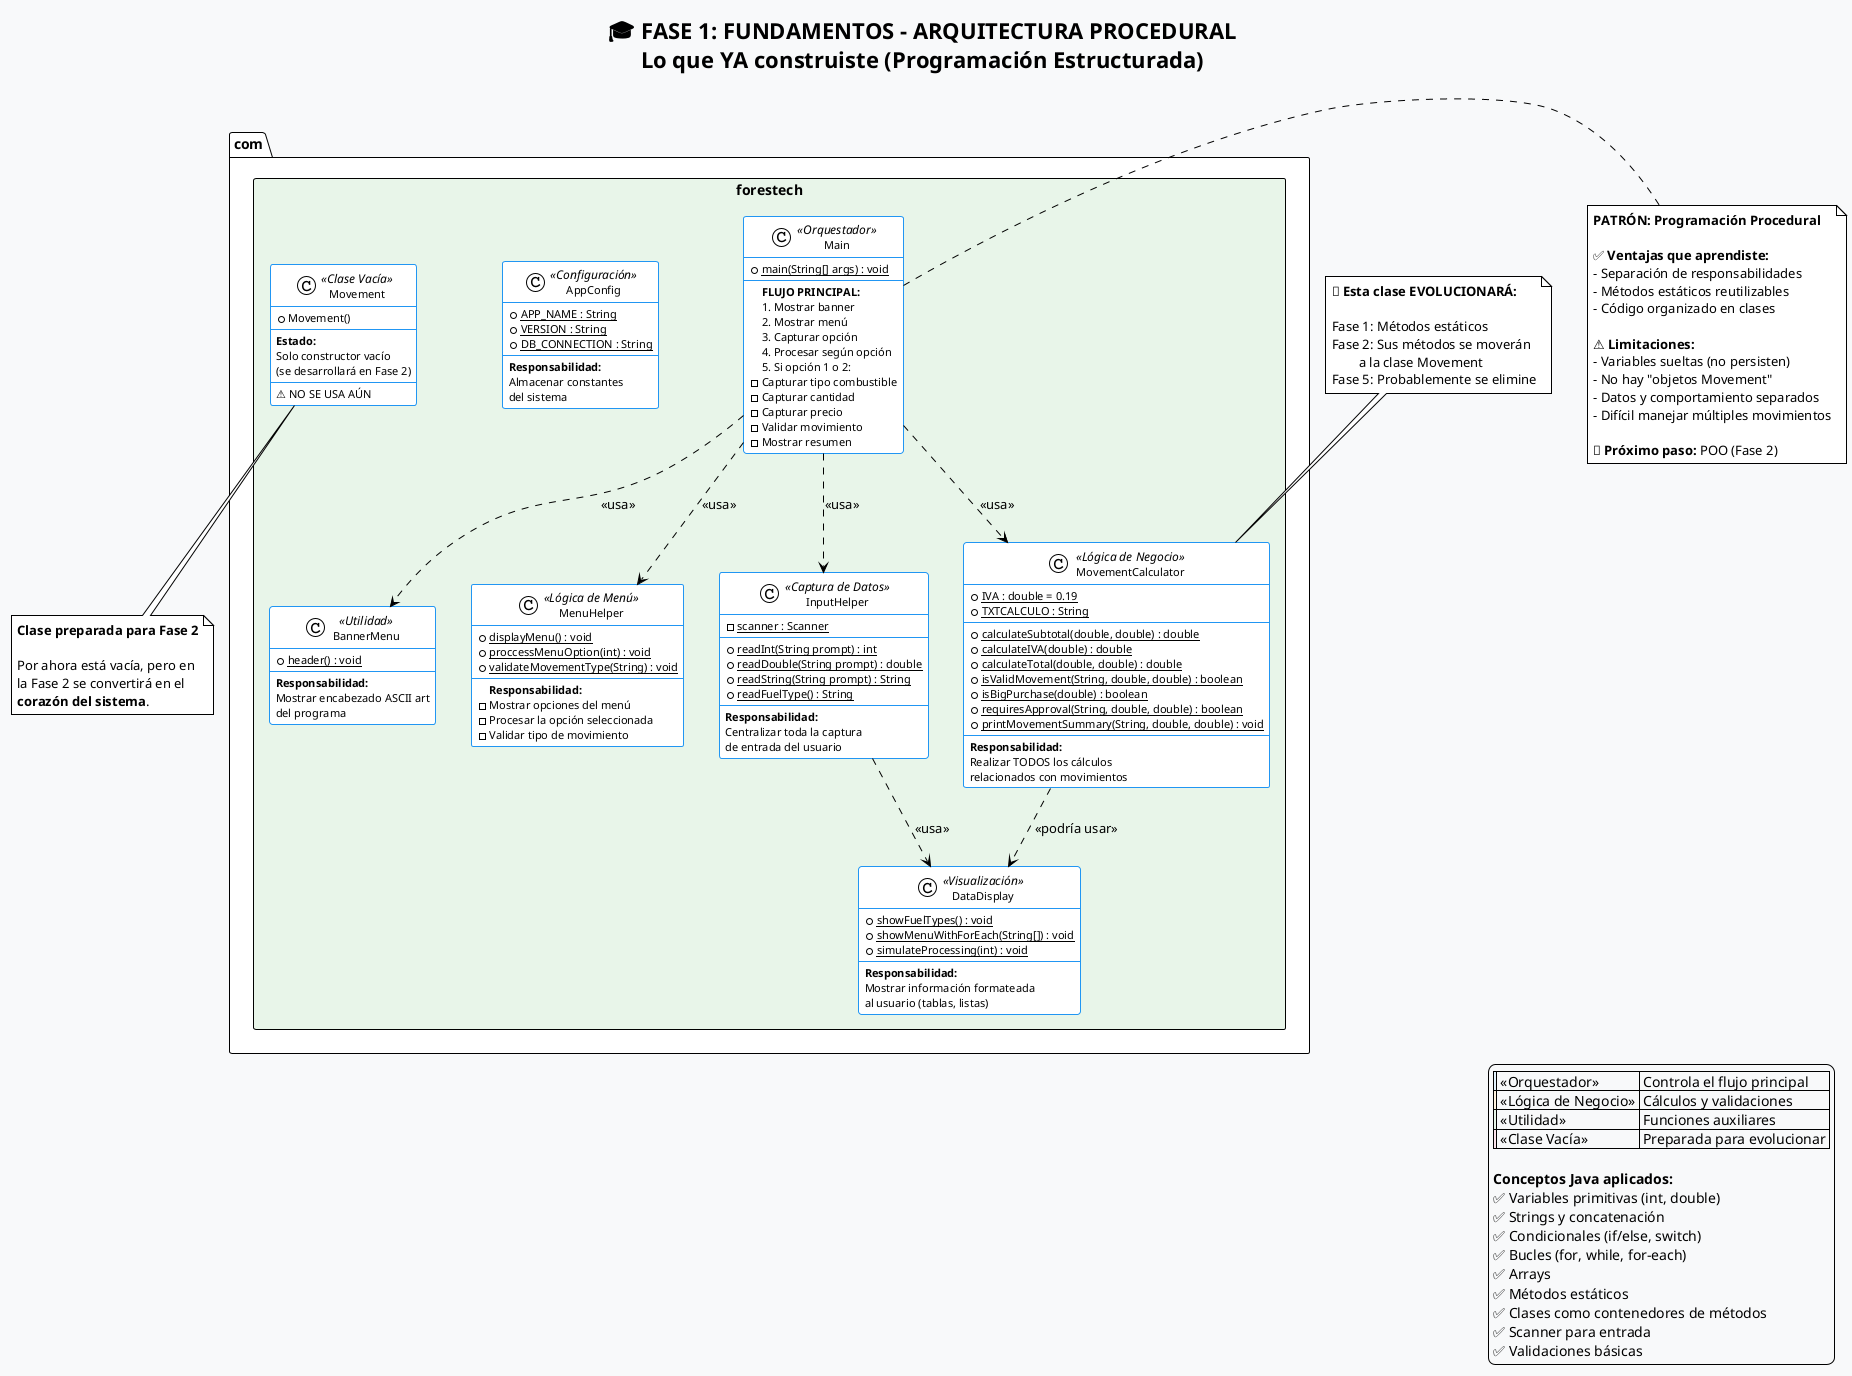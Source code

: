 @startuml FASE_01_FUNDAMENTOS
!theme plain
skinparam backgroundColor #F8F9FA
skinparam classFontSize 12
skinparam classAttributeFontSize 11
skinparam stereotypeCBackgroundColor #E3F2FD
skinparam classBackgroundColor #FFFFFF
skinparam classBorderColor #2196F3

title 🎓 FASE 1: FUNDAMENTOS - ARQUITECTURA PROCEDURAL\nLo que YA construiste (Programación Estructurada)

package "com.forestech" <<Rectangle>> #E8F5E9 {

    class Main <<Orquestador>> {
        {static} +main(String[] args) : void
        --
        **FLUJO PRINCIPAL:**
        1. Mostrar banner
        2. Mostrar menú
        3. Capturar opción
        4. Procesar según opción
        5. Si opción 1 o 2:
           - Capturar tipo combustible
           - Capturar cantidad
           - Capturar precio
           - Validar movimiento
           - Mostrar resumen
    }

    class BannerMenu <<Utilidad>> {
        {static} +header() : void
        --
        **Responsabilidad:**
        Mostrar encabezado ASCII art
        del programa
    }

    class MenuHelper <<Lógica de Menú>> {
        {static} +displayMenu() : void
        {static} +proccessMenuOption(int) : void
        {static} +validateMovementType(String) : void
        --
        **Responsabilidad:**
        - Mostrar opciones del menú
        - Procesar la opción seleccionada
        - Validar tipo de movimiento
    }

    class InputHelper <<Captura de Datos>> {
        {static} -scanner : Scanner
        --
        {static} +readInt(String prompt) : int
        {static} +readDouble(String prompt) : double
        {static} +readString(String prompt) : String
        {static} +readFuelType() : String
        --
        **Responsabilidad:**
        Centralizar toda la captura
        de entrada del usuario
    }

    class DataDisplay <<Visualización>> {
        {static} +showFuelTypes() : void
        {static} +showMenuWithForEach(String[]) : void
        {static} +simulateProcessing(int) : void
        --
        **Responsabilidad:**
        Mostrar información formateada
        al usuario (tablas, listas)
    }

    class MovementCalculator <<Lógica de Negocio>> {
        {static} +IVA : double = 0.19
        {static} +TXTCALCULO : String
        --
        {static} +calculateSubtotal(double, double) : double
        {static} +calculateIVA(double) : double
        {static} +calculateTotal(double, double) : double
        {static} +isValidMovement(String, double, double) : boolean
        {static} +isBigPurchase(double) : boolean
        {static} +requiresApproval(String, double, double) : boolean
        {static} +printMovementSummary(String, double, double) : void
        --
        **Responsabilidad:**
        Realizar TODOS los cálculos
        relacionados con movimientos
    }

    class AppConfig <<Configuración>> {
        {static} +APP_NAME : String
        {static} +VERSION : String
        {static} +DB_CONNECTION : String
        --
        **Responsabilidad:**
        Almacenar constantes
        del sistema
    }

    class Movement <<Clase Vacía>> {
        +Movement()
        --
        **Estado:**
        Solo constructor vacío
        (se desarrollará en Fase 2)
        --
        ⚠️ NO SE USA AÚN
    }
}

' Relaciones de dependencia (Main orquesta todo)
Main ..> BannerMenu : << usa >>
Main ..> MenuHelper : << usa >>
Main ..> InputHelper : << usa >>
Main ..> MovementCalculator : << usa >>

InputHelper ..> DataDisplay : << usa >>
MovementCalculator ..> DataDisplay : << podría usar >>

note right of Main
  **PATRÓN: Programación Procedural**

  ✅ **Ventajas que aprendiste:**
  - Separación de responsabilidades
  - Métodos estáticos reutilizables
  - Código organizado en clases

  ⚠️ **Limitaciones:**
  - Variables sueltas (no persisten)
  - No hay "objetos Movement"
  - Datos y comportamiento separados
  - Difícil manejar múltiples movimientos

  🎯 **Próximo paso:** POO (Fase 2)
end note

note bottom of Movement
  **Clase preparada para Fase 2**

  Por ahora está vacía, pero en
  la Fase 2 se convertirá en el
  **corazón del sistema**.
end note

note top of MovementCalculator
  **🔄 Esta clase EVOLUCIONARÁ:**

  Fase 1: Métodos estáticos
  Fase 2: Sus métodos se moverán
          a la clase Movement
  Fase 5: Probablemente se elimine
end note

legend right
  |<#E3F2FD>| << Orquestador >> | Controla el flujo principal |
  |<#FFF3E0>| << Lógica de Negocio >> | Cálculos y validaciones |
  |<#E8F5E9>| << Utilidad >> | Funciones auxiliares |
  |<#FCE4EC>| << Clase Vacía >> | Preparada para evolucionar |

  **Conceptos Java aplicados:**
  ✅ Variables primitivas (int, double)
  ✅ Strings y concatenación
  ✅ Condicionales (if/else, switch)
  ✅ Bucles (for, while, for-each)
  ✅ Arrays
  ✅ Métodos estáticos
  ✅ Clases como contenedores de métodos
  ✅ Scanner para entrada
  ✅ Validaciones básicas
end legend

@enduml

